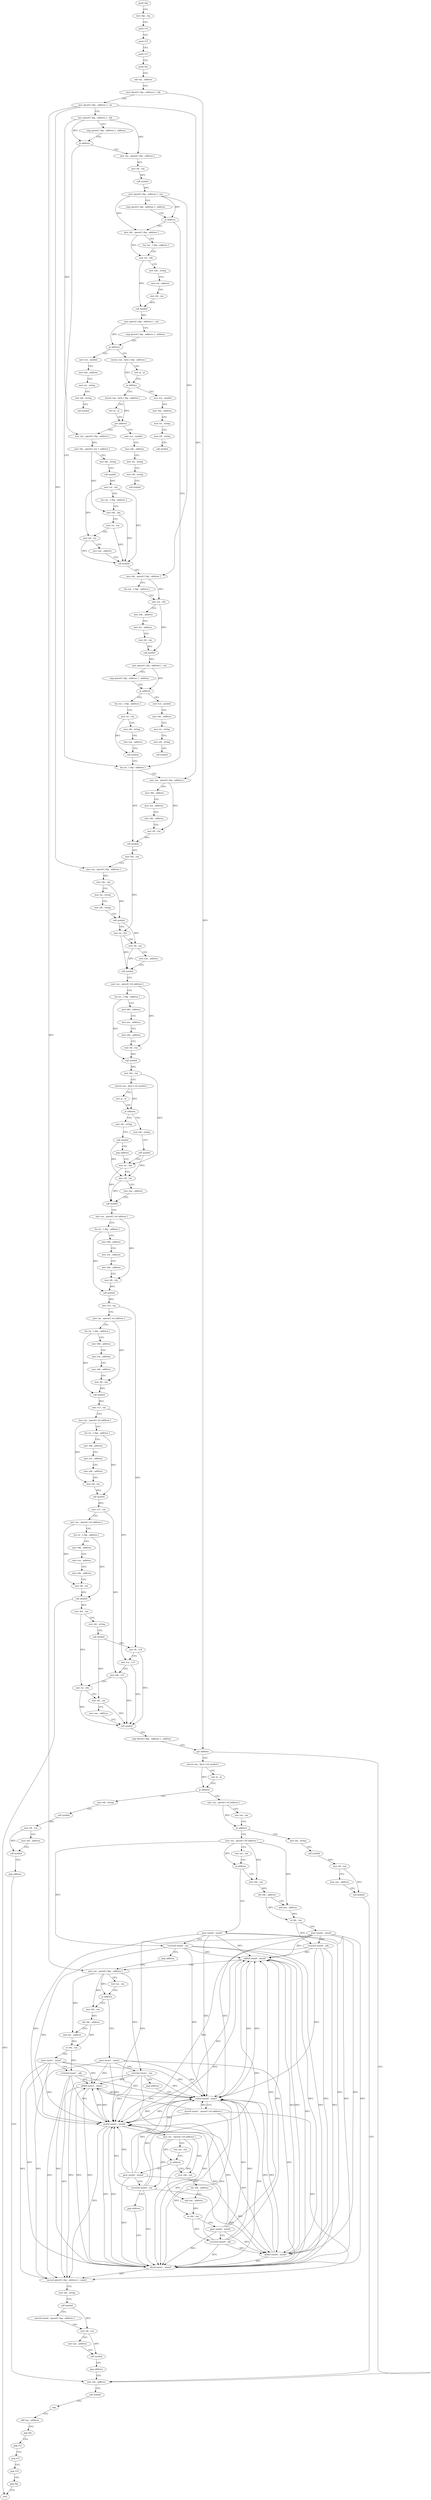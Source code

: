 digraph "func" {
"4208704" [label = "push rbp" ]
"4208705" [label = "mov rbp , rsp" ]
"4208708" [label = "push r14" ]
"4208710" [label = "push r13" ]
"4208712" [label = "push r12" ]
"4208714" [label = "push rbx" ]
"4208715" [label = "sub rsp , address" ]
"4208722" [label = "mov dword [ rbp - address ] , edi" ]
"4208728" [label = "mov qword [ rbp - address ] , rsi" ]
"4208735" [label = "mov qword [ rbp - address ] , rdx" ]
"4208742" [label = "cmp qword [ rbp - address ] , address" ]
"4208750" [label = "je address" ]
"4209069" [label = "lea rsi , [ rbp - address ]" ]
"4208756" [label = "mov rax , qword [ rbp - address ]" ]
"4209076" [label = "mov rax , qword [ rbp - address ]" ]
"4209083" [label = "mov r8d , address" ]
"4209089" [label = "mov ecx , address" ]
"4209094" [label = "mov edx , address" ]
"4209099" [label = "mov rdi , rax" ]
"4209102" [label = "call symbol" ]
"4209107" [label = "mov rbx , rax" ]
"4209110" [label = "mov rax , qword [ rbp - address ]" ]
"4209117" [label = "mov rdx , rax" ]
"4209120" [label = "mov esi , string" ]
"4209125" [label = "mov edi , string" ]
"4209130" [label = "call symbol" ]
"4209135" [label = "mov rsi , rbx" ]
"4209138" [label = "mov rdi , rax" ]
"4209141" [label = "mov eax , address" ]
"4209146" [label = "call symbol" ]
"4209151" [label = "mov rax , qword [ rel address ]" ]
"4209158" [label = "lea rsi , [ rbp - address ]" ]
"4209165" [label = "mov r8d , address" ]
"4209171" [label = "mov ecx , address" ]
"4209176" [label = "mov edx , address" ]
"4209181" [label = "mov rdi , rax" ]
"4209184" [label = "call symbol" ]
"4209189" [label = "mov rbx , rax" ]
"4209192" [label = "movzx eax , byte [ rel symbol ]" ]
"4209199" [label = "test al , al" ]
"4209201" [label = "je address" ]
"4209215" [label = "mov edi , string" ]
"4209203" [label = "mov edi , string" ]
"4208763" [label = "mov rdi , rax" ]
"4208766" [label = "call symbol" ]
"4208771" [label = "mov qword [ rbp - address ] , rax" ]
"4208775" [label = "cmp qword [ rbp - address ] , address" ]
"4208780" [label = "je address" ]
"4208786" [label = "mov rdx , qword [ rbp - address ]" ]
"4209220" [label = "call symbol" ]
"4209225" [label = "mov rsi , rbx" ]
"4209208" [label = "call symbol" ]
"4209213" [label = "jmp address" ]
"4208790" [label = "lea rax , [ rbp - address ]" ]
"4208797" [label = "mov rcx , rdx" ]
"4208800" [label = "mov edx , string" ]
"4208805" [label = "mov esi , address" ]
"4208810" [label = "mov rdi , rax" ]
"4208813" [label = "call symbol" ]
"4208818" [label = "mov qword [ rbp - address ] , rax" ]
"4208822" [label = "cmp qword [ rbp - address ] , address" ]
"4208827" [label = "je address" ]
"4208854" [label = "movzx eax , byte [ rbp - address ]" ]
"4208829" [label = "mov ecx , symbol" ]
"4209736" [label = "mov edi , address" ]
"4209741" [label = "call symbol" ]
"4209746" [label = "nop" ]
"4209747" [label = "add rsp , address" ]
"4209754" [label = "pop rbx" ]
"4209755" [label = "pop r12" ]
"4209757" [label = "pop r13" ]
"4209759" [label = "pop r14" ]
"4209761" [label = "pop rbp" ]
"4209762" [label = "retn" ]
"4209453" [label = "movzx eax , byte [ rel symbol ]" ]
"4209460" [label = "test al , al" ]
"4209462" [label = "je address" ]
"4209492" [label = "mov rax , qword [ rel address ]" ]
"4209464" [label = "mov edi , string" ]
"4209228" [label = "mov rdi , rax" ]
"4209231" [label = "mov eax , address" ]
"4209236" [label = "call symbol" ]
"4209241" [label = "mov rax , qword [ rel address ]" ]
"4209248" [label = "lea rsi , [ rbp - address ]" ]
"4209255" [label = "mov r8d , address" ]
"4209261" [label = "mov ecx , address" ]
"4209266" [label = "mov edx , address" ]
"4209271" [label = "mov rdi , rax" ]
"4209274" [label = "call symbol" ]
"4209279" [label = "mov r14 , rax" ]
"4209282" [label = "mov rax , qword [ rel address ]" ]
"4209289" [label = "lea rsi , [ rbp - address ]" ]
"4209296" [label = "mov r8d , address" ]
"4209302" [label = "mov ecx , address" ]
"4209307" [label = "mov edx , address" ]
"4209312" [label = "mov rdi , rax" ]
"4209315" [label = "call symbol" ]
"4209320" [label = "mov r13 , rax" ]
"4209323" [label = "mov rax , qword [ rel address ]" ]
"4209330" [label = "lea rsi , [ rbp - address ]" ]
"4209337" [label = "mov r8d , address" ]
"4209343" [label = "mov ecx , address" ]
"4209348" [label = "mov edx , address" ]
"4209353" [label = "mov rdi , rax" ]
"4209356" [label = "call symbol" ]
"4209361" [label = "mov r12 , rax" ]
"4209364" [label = "mov rax , qword [ rel address ]" ]
"4209371" [label = "lea rsi , [ rbp - address ]" ]
"4209378" [label = "mov r8d , address" ]
"4209384" [label = "mov ecx , address" ]
"4209389" [label = "mov edx , address" ]
"4209394" [label = "mov rdi , rax" ]
"4209397" [label = "call symbol" ]
"4209402" [label = "mov rbx , rax" ]
"4209405" [label = "mov edi , string" ]
"4209410" [label = "call symbol" ]
"4209415" [label = "mov r8 , r14" ]
"4209418" [label = "mov rcx , r13" ]
"4209421" [label = "mov rdx , r12" ]
"4209424" [label = "mov rsi , rbx" ]
"4209427" [label = "mov rdi , rax" ]
"4209430" [label = "mov eax , address" ]
"4209435" [label = "call symbol" ]
"4209440" [label = "cmp dword [ rbp - address ] , address" ]
"4209447" [label = "jne address" ]
"4208861" [label = "test al , al" ]
"4208863" [label = "je address" ]
"4208890" [label = "movzx eax , byte [ rbp - address ]" ]
"4208865" [label = "mov ecx , symbol" ]
"4208834" [label = "mov edx , address" ]
"4208839" [label = "mov esi , string" ]
"4208844" [label = "mov edi , string" ]
"4208849" [label = "call symbol" ]
"4209499" [label = "test rax , rax" ]
"4209502" [label = "je address" ]
"4209713" [label = "mov edi , string" ]
"4209508" [label = "mov rax , qword [ rel address ]" ]
"4209469" [label = "call symbol" ]
"4209474" [label = "mov rdi , rax" ]
"4209477" [label = "mov eax , address" ]
"4209482" [label = "call symbol" ]
"4209487" [label = "jmp address" ]
"4208897" [label = "test al , al" ]
"4208899" [label = "jne address" ]
"4208926" [label = "mov rax , qword [ rbp - address ]" ]
"4208901" [label = "mov ecx , symbol" ]
"4208870" [label = "mov edx , address" ]
"4208875" [label = "mov esi , string" ]
"4208880" [label = "mov edi , string" ]
"4208885" [label = "call symbol" ]
"4209718" [label = "call symbol" ]
"4209723" [label = "mov rdi , rax" ]
"4209726" [label = "mov eax , address" ]
"4209731" [label = "call symbol" ]
"4209515" [label = "test rax , rax" ]
"4209518" [label = "js address" ]
"4209531" [label = "mov rdx , rax" ]
"4209520" [label = "pxor xmm0 , xmm0" ]
"4208933" [label = "mov rbx , qword [ rax + address ]" ]
"4208937" [label = "mov edi , string" ]
"4208942" [label = "call symbol" ]
"4208947" [label = "mov rcx , rax" ]
"4208950" [label = "lea rax , [ rbp - address ]" ]
"4208957" [label = "mov rdx , rbx" ]
"4208960" [label = "mov rsi , rax" ]
"4208963" [label = "mov rdi , rcx" ]
"4208966" [label = "mov eax , address" ]
"4208971" [label = "call symbol" ]
"4208976" [label = "mov rdx , qword [ rbp - address ]" ]
"4208980" [label = "lea rax , [ rbp - address ]" ]
"4208987" [label = "mov rcx , rdx" ]
"4208990" [label = "mov edx , address" ]
"4208995" [label = "mov esi , address" ]
"4209000" [label = "mov rdi , rax" ]
"4209003" [label = "call symbol" ]
"4209008" [label = "mov qword [ rbp - address ] , rax" ]
"4209012" [label = "cmp qword [ rbp - address ] , address" ]
"4209017" [label = "je address" ]
"4209044" [label = "lea rax , [ rbp - address ]" ]
"4209019" [label = "mov ecx , symbol" ]
"4208906" [label = "mov edx , address" ]
"4208911" [label = "mov esi , string" ]
"4208916" [label = "mov edi , string" ]
"4208921" [label = "call symbol" ]
"4209534" [label = "shr rdx , address" ]
"4209537" [label = "and eax , address" ]
"4209540" [label = "or rdx , rax" ]
"4209543" [label = "pxor xmm0 , xmm0" ]
"4209547" [label = "cvtsi2sd xmm0 , rdx" ]
"4209552" [label = "addsd xmm0 , xmm0" ]
"4209556" [label = "mov rax , qword [ rbp - address ]" ]
"4209524" [label = "cvtsi2sd xmm0 , rax" ]
"4209529" [label = "jmp address" ]
"4209051" [label = "mov rsi , rax" ]
"4209054" [label = "mov edi , string" ]
"4209059" [label = "mov eax , address" ]
"4209064" [label = "call symbol" ]
"4209024" [label = "mov edx , address" ]
"4209029" [label = "mov esi , string" ]
"4209034" [label = "mov edi , string" ]
"4209039" [label = "call symbol" ]
"4209579" [label = "mov rdx , rax" ]
"4209582" [label = "shr rdx , address" ]
"4209585" [label = "and eax , address" ]
"4209588" [label = "or rdx , rax" ]
"4209591" [label = "pxor xmm1 , xmm1" ]
"4209595" [label = "cvtsi2sd xmm1 , rdx" ]
"4209600" [label = "addsd xmm1 , xmm1" ]
"4209604" [label = "subsd xmm0 , xmm1" ]
"4209568" [label = "pxor xmm1 , xmm1" ]
"4209572" [label = "cvtsi2sd xmm1 , rax" ]
"4209577" [label = "jmp address" ]
"4209563" [label = "test rax , rax" ]
"4209566" [label = "js address" ]
"4209643" [label = "mov rdx , rax" ]
"4209646" [label = "shr rdx , address" ]
"4209649" [label = "and eax , address" ]
"4209652" [label = "or rdx , rax" ]
"4209655" [label = "pxor xmm0 , xmm0" ]
"4209659" [label = "cvtsi2sd xmm0 , rdx" ]
"4209664" [label = "addsd xmm0 , xmm0" ]
"4209668" [label = "divsd xmm1 , xmm0" ]
"4209632" [label = "pxor xmm0 , xmm0" ]
"4209636" [label = "cvtsi2sd xmm0 , rax" ]
"4209641" [label = "jmp address" ]
"4209608" [label = "movsd xmm1 , qword [ rel address ]" ]
"4209616" [label = "mulsd xmm1 , xmm0" ]
"4209620" [label = "mov rax , qword [ rel address ]" ]
"4209627" [label = "test rax , rax" ]
"4209630" [label = "js address" ]
"4209672" [label = "movsd qword [ rbp - address ] , xmm1" ]
"4209680" [label = "mov edi , string" ]
"4209685" [label = "call symbol" ]
"4209690" [label = "movsd xmm0 , qword [ rbp - address ]" ]
"4209698" [label = "mov rdi , rax" ]
"4209701" [label = "mov eax , address" ]
"4209706" [label = "call symbol" ]
"4209711" [label = "jmp address" ]
"4208704" -> "4208705" [ label = "CFG" ]
"4208705" -> "4208708" [ label = "CFG" ]
"4208708" -> "4208710" [ label = "CFG" ]
"4208710" -> "4208712" [ label = "CFG" ]
"4208712" -> "4208714" [ label = "CFG" ]
"4208714" -> "4208715" [ label = "CFG" ]
"4208715" -> "4208722" [ label = "CFG" ]
"4208722" -> "4208728" [ label = "CFG" ]
"4208722" -> "4209447" [ label = "DFG" ]
"4208728" -> "4208735" [ label = "CFG" ]
"4208728" -> "4209076" [ label = "DFG" ]
"4208728" -> "4209110" [ label = "DFG" ]
"4208728" -> "4209556" [ label = "DFG" ]
"4208735" -> "4208742" [ label = "CFG" ]
"4208735" -> "4208750" [ label = "DFG" ]
"4208735" -> "4208756" [ label = "DFG" ]
"4208735" -> "4208926" [ label = "DFG" ]
"4208742" -> "4208750" [ label = "CFG" ]
"4208750" -> "4209069" [ label = "CFG" ]
"4208750" -> "4208756" [ label = "CFG" ]
"4209069" -> "4209076" [ label = "CFG" ]
"4209069" -> "4209102" [ label = "DFG" ]
"4208756" -> "4208763" [ label = "DFG" ]
"4209076" -> "4209083" [ label = "CFG" ]
"4209076" -> "4209099" [ label = "DFG" ]
"4209083" -> "4209089" [ label = "CFG" ]
"4209089" -> "4209094" [ label = "CFG" ]
"4209094" -> "4209099" [ label = "CFG" ]
"4209099" -> "4209102" [ label = "DFG" ]
"4209102" -> "4209107" [ label = "DFG" ]
"4209107" -> "4209110" [ label = "CFG" ]
"4209107" -> "4209135" [ label = "DFG" ]
"4209110" -> "4209117" [ label = "DFG" ]
"4209117" -> "4209120" [ label = "CFG" ]
"4209117" -> "4209130" [ label = "DFG" ]
"4209120" -> "4209125" [ label = "CFG" ]
"4209125" -> "4209130" [ label = "CFG" ]
"4209130" -> "4209135" [ label = "CFG" ]
"4209130" -> "4209138" [ label = "DFG" ]
"4209135" -> "4209138" [ label = "CFG" ]
"4209135" -> "4209146" [ label = "DFG" ]
"4209138" -> "4209141" [ label = "CFG" ]
"4209138" -> "4209146" [ label = "DFG" ]
"4209141" -> "4209146" [ label = "CFG" ]
"4209146" -> "4209151" [ label = "CFG" ]
"4209151" -> "4209158" [ label = "CFG" ]
"4209151" -> "4209181" [ label = "DFG" ]
"4209158" -> "4209165" [ label = "CFG" ]
"4209158" -> "4209184" [ label = "DFG" ]
"4209165" -> "4209171" [ label = "CFG" ]
"4209171" -> "4209176" [ label = "CFG" ]
"4209176" -> "4209181" [ label = "CFG" ]
"4209181" -> "4209184" [ label = "DFG" ]
"4209184" -> "4209189" [ label = "DFG" ]
"4209189" -> "4209192" [ label = "CFG" ]
"4209189" -> "4209225" [ label = "DFG" ]
"4209192" -> "4209199" [ label = "CFG" ]
"4209192" -> "4209201" [ label = "DFG" ]
"4209199" -> "4209201" [ label = "CFG" ]
"4209201" -> "4209215" [ label = "CFG" ]
"4209201" -> "4209203" [ label = "CFG" ]
"4209215" -> "4209220" [ label = "CFG" ]
"4209203" -> "4209208" [ label = "CFG" ]
"4208763" -> "4208766" [ label = "DFG" ]
"4208766" -> "4208771" [ label = "DFG" ]
"4208771" -> "4208775" [ label = "CFG" ]
"4208771" -> "4208780" [ label = "DFG" ]
"4208771" -> "4208786" [ label = "DFG" ]
"4208771" -> "4208976" [ label = "DFG" ]
"4208775" -> "4208780" [ label = "CFG" ]
"4208780" -> "4209069" [ label = "CFG" ]
"4208780" -> "4208786" [ label = "CFG" ]
"4208786" -> "4208790" [ label = "CFG" ]
"4208786" -> "4208797" [ label = "DFG" ]
"4209220" -> "4209225" [ label = "CFG" ]
"4209220" -> "4209228" [ label = "DFG" ]
"4209225" -> "4209228" [ label = "CFG" ]
"4209225" -> "4209236" [ label = "DFG" ]
"4209208" -> "4209213" [ label = "CFG" ]
"4209208" -> "4209228" [ label = "DFG" ]
"4209213" -> "4209225" [ label = "CFG" ]
"4208790" -> "4208797" [ label = "CFG" ]
"4208797" -> "4208800" [ label = "CFG" ]
"4208797" -> "4208813" [ label = "DFG" ]
"4208800" -> "4208805" [ label = "CFG" ]
"4208805" -> "4208810" [ label = "CFG" ]
"4208810" -> "4208813" [ label = "DFG" ]
"4208813" -> "4208818" [ label = "DFG" ]
"4208818" -> "4208822" [ label = "CFG" ]
"4208818" -> "4208827" [ label = "DFG" ]
"4208822" -> "4208827" [ label = "CFG" ]
"4208827" -> "4208854" [ label = "CFG" ]
"4208827" -> "4208829" [ label = "CFG" ]
"4208854" -> "4208861" [ label = "CFG" ]
"4208854" -> "4208863" [ label = "DFG" ]
"4208829" -> "4208834" [ label = "CFG" ]
"4209736" -> "4209741" [ label = "CFG" ]
"4209741" -> "4209746" [ label = "CFG" ]
"4209746" -> "4209747" [ label = "CFG" ]
"4209747" -> "4209754" [ label = "CFG" ]
"4209754" -> "4209755" [ label = "CFG" ]
"4209755" -> "4209757" [ label = "CFG" ]
"4209757" -> "4209759" [ label = "CFG" ]
"4209759" -> "4209761" [ label = "CFG" ]
"4209761" -> "4209762" [ label = "CFG" ]
"4209453" -> "4209460" [ label = "CFG" ]
"4209453" -> "4209462" [ label = "DFG" ]
"4209460" -> "4209462" [ label = "CFG" ]
"4209462" -> "4209492" [ label = "CFG" ]
"4209462" -> "4209464" [ label = "CFG" ]
"4209492" -> "4209499" [ label = "CFG" ]
"4209492" -> "4209502" [ label = "DFG" ]
"4209464" -> "4209469" [ label = "CFG" ]
"4209228" -> "4209231" [ label = "CFG" ]
"4209228" -> "4209236" [ label = "DFG" ]
"4209231" -> "4209236" [ label = "CFG" ]
"4209236" -> "4209241" [ label = "CFG" ]
"4209241" -> "4209248" [ label = "CFG" ]
"4209241" -> "4209271" [ label = "DFG" ]
"4209248" -> "4209255" [ label = "CFG" ]
"4209248" -> "4209274" [ label = "DFG" ]
"4209255" -> "4209261" [ label = "CFG" ]
"4209261" -> "4209266" [ label = "CFG" ]
"4209266" -> "4209271" [ label = "CFG" ]
"4209271" -> "4209274" [ label = "DFG" ]
"4209274" -> "4209279" [ label = "DFG" ]
"4209279" -> "4209282" [ label = "CFG" ]
"4209279" -> "4209415" [ label = "DFG" ]
"4209282" -> "4209289" [ label = "CFG" ]
"4209282" -> "4209312" [ label = "DFG" ]
"4209289" -> "4209296" [ label = "CFG" ]
"4209289" -> "4209315" [ label = "DFG" ]
"4209296" -> "4209302" [ label = "CFG" ]
"4209302" -> "4209307" [ label = "CFG" ]
"4209307" -> "4209312" [ label = "CFG" ]
"4209312" -> "4209315" [ label = "DFG" ]
"4209315" -> "4209320" [ label = "DFG" ]
"4209320" -> "4209323" [ label = "CFG" ]
"4209320" -> "4209418" [ label = "DFG" ]
"4209323" -> "4209330" [ label = "CFG" ]
"4209323" -> "4209353" [ label = "DFG" ]
"4209330" -> "4209337" [ label = "CFG" ]
"4209330" -> "4209356" [ label = "DFG" ]
"4209337" -> "4209343" [ label = "CFG" ]
"4209343" -> "4209348" [ label = "CFG" ]
"4209348" -> "4209353" [ label = "CFG" ]
"4209353" -> "4209356" [ label = "DFG" ]
"4209356" -> "4209361" [ label = "DFG" ]
"4209361" -> "4209364" [ label = "CFG" ]
"4209361" -> "4209421" [ label = "DFG" ]
"4209364" -> "4209371" [ label = "CFG" ]
"4209364" -> "4209394" [ label = "DFG" ]
"4209371" -> "4209378" [ label = "CFG" ]
"4209371" -> "4209397" [ label = "DFG" ]
"4209378" -> "4209384" [ label = "CFG" ]
"4209384" -> "4209389" [ label = "CFG" ]
"4209389" -> "4209394" [ label = "CFG" ]
"4209394" -> "4209397" [ label = "DFG" ]
"4209397" -> "4209402" [ label = "DFG" ]
"4209397" -> "4209762" [ label = "DFG" ]
"4209402" -> "4209405" [ label = "CFG" ]
"4209402" -> "4209424" [ label = "DFG" ]
"4209405" -> "4209410" [ label = "CFG" ]
"4209410" -> "4209415" [ label = "CFG" ]
"4209410" -> "4209427" [ label = "DFG" ]
"4209415" -> "4209418" [ label = "CFG" ]
"4209415" -> "4209435" [ label = "DFG" ]
"4209418" -> "4209421" [ label = "CFG" ]
"4209418" -> "4209435" [ label = "DFG" ]
"4209421" -> "4209424" [ label = "CFG" ]
"4209421" -> "4209435" [ label = "DFG" ]
"4209424" -> "4209427" [ label = "CFG" ]
"4209424" -> "4209435" [ label = "DFG" ]
"4209427" -> "4209430" [ label = "CFG" ]
"4209427" -> "4209435" [ label = "DFG" ]
"4209430" -> "4209435" [ label = "CFG" ]
"4209435" -> "4209440" [ label = "CFG" ]
"4209440" -> "4209447" [ label = "CFG" ]
"4209447" -> "4209736" [ label = "CFG" ]
"4209447" -> "4209453" [ label = "CFG" ]
"4208861" -> "4208863" [ label = "CFG" ]
"4208863" -> "4208890" [ label = "CFG" ]
"4208863" -> "4208865" [ label = "CFG" ]
"4208890" -> "4208897" [ label = "CFG" ]
"4208890" -> "4208899" [ label = "DFG" ]
"4208865" -> "4208870" [ label = "CFG" ]
"4208834" -> "4208839" [ label = "CFG" ]
"4208839" -> "4208844" [ label = "CFG" ]
"4208844" -> "4208849" [ label = "CFG" ]
"4209499" -> "4209502" [ label = "CFG" ]
"4209502" -> "4209713" [ label = "CFG" ]
"4209502" -> "4209508" [ label = "CFG" ]
"4209713" -> "4209718" [ label = "CFG" ]
"4209508" -> "4209515" [ label = "CFG" ]
"4209508" -> "4209518" [ label = "DFG" ]
"4209508" -> "4209531" [ label = "DFG" ]
"4209508" -> "4209537" [ label = "DFG" ]
"4209508" -> "4209524" [ label = "DFG" ]
"4209469" -> "4209474" [ label = "DFG" ]
"4209474" -> "4209477" [ label = "CFG" ]
"4209474" -> "4209482" [ label = "DFG" ]
"4209477" -> "4209482" [ label = "CFG" ]
"4209482" -> "4209487" [ label = "CFG" ]
"4209487" -> "4209736" [ label = "CFG" ]
"4208897" -> "4208899" [ label = "CFG" ]
"4208899" -> "4208926" [ label = "CFG" ]
"4208899" -> "4208901" [ label = "CFG" ]
"4208926" -> "4208933" [ label = "DFG" ]
"4208901" -> "4208906" [ label = "CFG" ]
"4208870" -> "4208875" [ label = "CFG" ]
"4208875" -> "4208880" [ label = "CFG" ]
"4208880" -> "4208885" [ label = "CFG" ]
"4209718" -> "4209723" [ label = "DFG" ]
"4209723" -> "4209726" [ label = "CFG" ]
"4209723" -> "4209731" [ label = "DFG" ]
"4209726" -> "4209731" [ label = "CFG" ]
"4209731" -> "4209736" [ label = "CFG" ]
"4209515" -> "4209518" [ label = "CFG" ]
"4209518" -> "4209531" [ label = "CFG" ]
"4209518" -> "4209520" [ label = "CFG" ]
"4209531" -> "4209534" [ label = "DFG" ]
"4209520" -> "4209524" [ label = "CFG" ]
"4209520" -> "4209552" [ label = "DFG" ]
"4209520" -> "4209604" [ label = "DFG" ]
"4209520" -> "4209616" [ label = "DFG" ]
"4209520" -> "4209664" [ label = "DFG" ]
"4209520" -> "4209668" [ label = "DFG" ]
"4208933" -> "4208937" [ label = "CFG" ]
"4208933" -> "4208957" [ label = "DFG" ]
"4208937" -> "4208942" [ label = "CFG" ]
"4208942" -> "4208947" [ label = "DFG" ]
"4208947" -> "4208950" [ label = "CFG" ]
"4208947" -> "4208963" [ label = "DFG" ]
"4208947" -> "4208971" [ label = "DFG" ]
"4208950" -> "4208957" [ label = "CFG" ]
"4208957" -> "4208960" [ label = "CFG" ]
"4208957" -> "4208971" [ label = "DFG" ]
"4208960" -> "4208963" [ label = "CFG" ]
"4208960" -> "4208971" [ label = "DFG" ]
"4208963" -> "4208966" [ label = "CFG" ]
"4208963" -> "4208971" [ label = "DFG" ]
"4208966" -> "4208971" [ label = "CFG" ]
"4208971" -> "4208976" [ label = "CFG" ]
"4208976" -> "4208980" [ label = "CFG" ]
"4208976" -> "4208987" [ label = "DFG" ]
"4208980" -> "4208987" [ label = "CFG" ]
"4208987" -> "4208990" [ label = "CFG" ]
"4208987" -> "4209003" [ label = "DFG" ]
"4208990" -> "4208995" [ label = "CFG" ]
"4208995" -> "4209000" [ label = "CFG" ]
"4209000" -> "4209003" [ label = "DFG" ]
"4209003" -> "4209008" [ label = "DFG" ]
"4209008" -> "4209012" [ label = "CFG" ]
"4209008" -> "4209017" [ label = "DFG" ]
"4209012" -> "4209017" [ label = "CFG" ]
"4209017" -> "4209044" [ label = "CFG" ]
"4209017" -> "4209019" [ label = "CFG" ]
"4209044" -> "4209051" [ label = "CFG" ]
"4209019" -> "4209024" [ label = "CFG" ]
"4208906" -> "4208911" [ label = "CFG" ]
"4208911" -> "4208916" [ label = "CFG" ]
"4208916" -> "4208921" [ label = "CFG" ]
"4209534" -> "4209537" [ label = "CFG" ]
"4209534" -> "4209540" [ label = "DFG" ]
"4209537" -> "4209540" [ label = "DFG" ]
"4209540" -> "4209543" [ label = "CFG" ]
"4209540" -> "4209547" [ label = "DFG" ]
"4209543" -> "4209547" [ label = "CFG" ]
"4209543" -> "4209552" [ label = "DFG" ]
"4209543" -> "4209604" [ label = "DFG" ]
"4209543" -> "4209616" [ label = "DFG" ]
"4209543" -> "4209664" [ label = "DFG" ]
"4209543" -> "4209668" [ label = "DFG" ]
"4209547" -> "4209552" [ label = "DFG" ]
"4209547" -> "4209604" [ label = "DFG" ]
"4209547" -> "4209616" [ label = "DFG" ]
"4209547" -> "4209664" [ label = "DFG" ]
"4209547" -> "4209668" [ label = "DFG" ]
"4209552" -> "4209556" [ label = "CFG" ]
"4209552" -> "4209604" [ label = "DFG" ]
"4209552" -> "4209616" [ label = "DFG" ]
"4209552" -> "4209664" [ label = "DFG" ]
"4209552" -> "4209668" [ label = "DFG" ]
"4209556" -> "4209563" [ label = "CFG" ]
"4209556" -> "4209566" [ label = "DFG" ]
"4209556" -> "4209579" [ label = "DFG" ]
"4209556" -> "4209585" [ label = "DFG" ]
"4209556" -> "4209572" [ label = "DFG" ]
"4209524" -> "4209529" [ label = "CFG" ]
"4209524" -> "4209552" [ label = "DFG" ]
"4209524" -> "4209604" [ label = "DFG" ]
"4209524" -> "4209616" [ label = "DFG" ]
"4209524" -> "4209664" [ label = "DFG" ]
"4209524" -> "4209668" [ label = "DFG" ]
"4209529" -> "4209556" [ label = "CFG" ]
"4209051" -> "4209054" [ label = "CFG" ]
"4209051" -> "4209064" [ label = "DFG" ]
"4209054" -> "4209059" [ label = "CFG" ]
"4209059" -> "4209064" [ label = "CFG" ]
"4209064" -> "4209069" [ label = "CFG" ]
"4209024" -> "4209029" [ label = "CFG" ]
"4209029" -> "4209034" [ label = "CFG" ]
"4209034" -> "4209039" [ label = "CFG" ]
"4209579" -> "4209582" [ label = "DFG" ]
"4209582" -> "4209585" [ label = "CFG" ]
"4209582" -> "4209588" [ label = "DFG" ]
"4209585" -> "4209588" [ label = "DFG" ]
"4209588" -> "4209591" [ label = "CFG" ]
"4209588" -> "4209595" [ label = "DFG" ]
"4209591" -> "4209595" [ label = "CFG" ]
"4209591" -> "4209600" [ label = "DFG" ]
"4209591" -> "4209604" [ label = "DFG" ]
"4209591" -> "4209616" [ label = "DFG" ]
"4209591" -> "4209668" [ label = "DFG" ]
"4209591" -> "4209672" [ label = "DFG" ]
"4209595" -> "4209600" [ label = "DFG" ]
"4209595" -> "4209604" [ label = "DFG" ]
"4209595" -> "4209616" [ label = "DFG" ]
"4209595" -> "4209668" [ label = "DFG" ]
"4209595" -> "4209672" [ label = "DFG" ]
"4209600" -> "4209604" [ label = "DFG" ]
"4209600" -> "4209616" [ label = "DFG" ]
"4209600" -> "4209668" [ label = "DFG" ]
"4209600" -> "4209672" [ label = "DFG" ]
"4209604" -> "4209608" [ label = "CFG" ]
"4209604" -> "4209552" [ label = "DFG" ]
"4209604" -> "4209616" [ label = "DFG" ]
"4209604" -> "4209664" [ label = "DFG" ]
"4209604" -> "4209668" [ label = "DFG" ]
"4209568" -> "4209572" [ label = "CFG" ]
"4209568" -> "4209600" [ label = "DFG" ]
"4209568" -> "4209604" [ label = "DFG" ]
"4209568" -> "4209616" [ label = "DFG" ]
"4209568" -> "4209668" [ label = "DFG" ]
"4209568" -> "4209672" [ label = "DFG" ]
"4209572" -> "4209577" [ label = "CFG" ]
"4209572" -> "4209600" [ label = "DFG" ]
"4209572" -> "4209604" [ label = "DFG" ]
"4209572" -> "4209616" [ label = "DFG" ]
"4209572" -> "4209668" [ label = "DFG" ]
"4209572" -> "4209672" [ label = "DFG" ]
"4209577" -> "4209604" [ label = "CFG" ]
"4209563" -> "4209566" [ label = "CFG" ]
"4209566" -> "4209579" [ label = "CFG" ]
"4209566" -> "4209568" [ label = "CFG" ]
"4209643" -> "4209646" [ label = "DFG" ]
"4209646" -> "4209649" [ label = "CFG" ]
"4209646" -> "4209652" [ label = "DFG" ]
"4209649" -> "4209652" [ label = "DFG" ]
"4209652" -> "4209655" [ label = "CFG" ]
"4209652" -> "4209659" [ label = "DFG" ]
"4209655" -> "4209659" [ label = "CFG" ]
"4209655" -> "4209552" [ label = "DFG" ]
"4209655" -> "4209616" [ label = "DFG" ]
"4209655" -> "4209604" [ label = "DFG" ]
"4209655" -> "4209664" [ label = "DFG" ]
"4209655" -> "4209668" [ label = "DFG" ]
"4209659" -> "4209664" [ label = "DFG" ]
"4209659" -> "4209552" [ label = "DFG" ]
"4209659" -> "4209616" [ label = "DFG" ]
"4209659" -> "4209604" [ label = "DFG" ]
"4209659" -> "4209668" [ label = "DFG" ]
"4209664" -> "4209668" [ label = "DFG" ]
"4209664" -> "4209552" [ label = "DFG" ]
"4209664" -> "4209616" [ label = "DFG" ]
"4209664" -> "4209604" [ label = "DFG" ]
"4209668" -> "4209672" [ label = "DFG" ]
"4209668" -> "4209600" [ label = "DFG" ]
"4209668" -> "4209604" [ label = "DFG" ]
"4209668" -> "4209616" [ label = "DFG" ]
"4209632" -> "4209636" [ label = "CFG" ]
"4209632" -> "4209552" [ label = "DFG" ]
"4209632" -> "4209616" [ label = "DFG" ]
"4209632" -> "4209664" [ label = "DFG" ]
"4209632" -> "4209604" [ label = "DFG" ]
"4209632" -> "4209668" [ label = "DFG" ]
"4209636" -> "4209641" [ label = "CFG" ]
"4209636" -> "4209552" [ label = "DFG" ]
"4209636" -> "4209616" [ label = "DFG" ]
"4209636" -> "4209664" [ label = "DFG" ]
"4209636" -> "4209604" [ label = "DFG" ]
"4209636" -> "4209668" [ label = "DFG" ]
"4209641" -> "4209668" [ label = "CFG" ]
"4209608" -> "4209616" [ label = "DFG" ]
"4209608" -> "4209600" [ label = "DFG" ]
"4209608" -> "4209604" [ label = "DFG" ]
"4209608" -> "4209668" [ label = "DFG" ]
"4209608" -> "4209672" [ label = "DFG" ]
"4209616" -> "4209620" [ label = "CFG" ]
"4209616" -> "4209600" [ label = "DFG" ]
"4209616" -> "4209604" [ label = "DFG" ]
"4209616" -> "4209668" [ label = "DFG" ]
"4209616" -> "4209672" [ label = "DFG" ]
"4209620" -> "4209627" [ label = "CFG" ]
"4209620" -> "4209630" [ label = "DFG" ]
"4209620" -> "4209643" [ label = "DFG" ]
"4209620" -> "4209649" [ label = "DFG" ]
"4209620" -> "4209636" [ label = "DFG" ]
"4209627" -> "4209630" [ label = "CFG" ]
"4209630" -> "4209643" [ label = "CFG" ]
"4209630" -> "4209632" [ label = "CFG" ]
"4209672" -> "4209680" [ label = "CFG" ]
"4209680" -> "4209685" [ label = "CFG" ]
"4209685" -> "4209690" [ label = "CFG" ]
"4209685" -> "4209698" [ label = "DFG" ]
"4209690" -> "4209698" [ label = "CFG" ]
"4209698" -> "4209701" [ label = "CFG" ]
"4209698" -> "4209706" [ label = "DFG" ]
"4209701" -> "4209706" [ label = "CFG" ]
"4209706" -> "4209711" [ label = "CFG" ]
"4209711" -> "4209736" [ label = "CFG" ]
}
